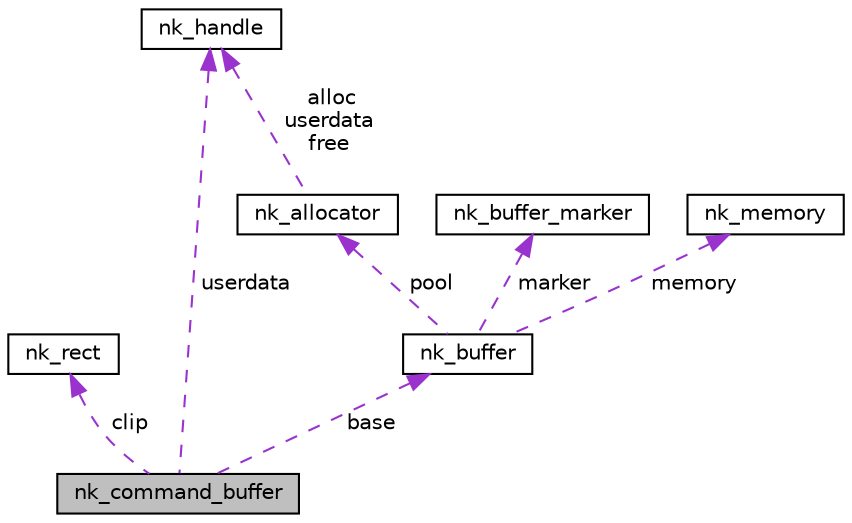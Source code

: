 digraph "nk_command_buffer"
{
 // LATEX_PDF_SIZE
  edge [fontname="Helvetica",fontsize="10",labelfontname="Helvetica",labelfontsize="10"];
  node [fontname="Helvetica",fontsize="10",shape=record];
  Node1 [label="nk_command_buffer",height=0.2,width=0.4,color="black", fillcolor="grey75", style="filled", fontcolor="black",tooltip=" "];
  Node2 -> Node1 [dir="back",color="darkorchid3",fontsize="10",style="dashed",label=" clip" ];
  Node2 [label="nk_rect",height=0.2,width=0.4,color="black", fillcolor="white", style="filled",URL="$structnk__rect.html",tooltip=" "];
  Node3 -> Node1 [dir="back",color="darkorchid3",fontsize="10",style="dashed",label=" base" ];
  Node3 [label="nk_buffer",height=0.2,width=0.4,color="black", fillcolor="white", style="filled",URL="$structnk__buffer.html",tooltip=" "];
  Node4 -> Node3 [dir="back",color="darkorchid3",fontsize="10",style="dashed",label=" pool" ];
  Node4 [label="nk_allocator",height=0.2,width=0.4,color="black", fillcolor="white", style="filled",URL="$structnk__allocator.html",tooltip=" "];
  Node5 -> Node4 [dir="back",color="darkorchid3",fontsize="10",style="dashed",label=" alloc\nuserdata\nfree" ];
  Node5 [label="nk_handle",height=0.2,width=0.4,color="black", fillcolor="white", style="filled",URL="$unionnk__handle.html",tooltip=" "];
  Node6 -> Node3 [dir="back",color="darkorchid3",fontsize="10",style="dashed",label=" marker" ];
  Node6 [label="nk_buffer_marker",height=0.2,width=0.4,color="black", fillcolor="white", style="filled",URL="$structnk__buffer__marker.html",tooltip=" "];
  Node7 -> Node3 [dir="back",color="darkorchid3",fontsize="10",style="dashed",label=" memory" ];
  Node7 [label="nk_memory",height=0.2,width=0.4,color="black", fillcolor="white", style="filled",URL="$structnk__memory.html",tooltip=" "];
  Node5 -> Node1 [dir="back",color="darkorchid3",fontsize="10",style="dashed",label=" userdata" ];
}
